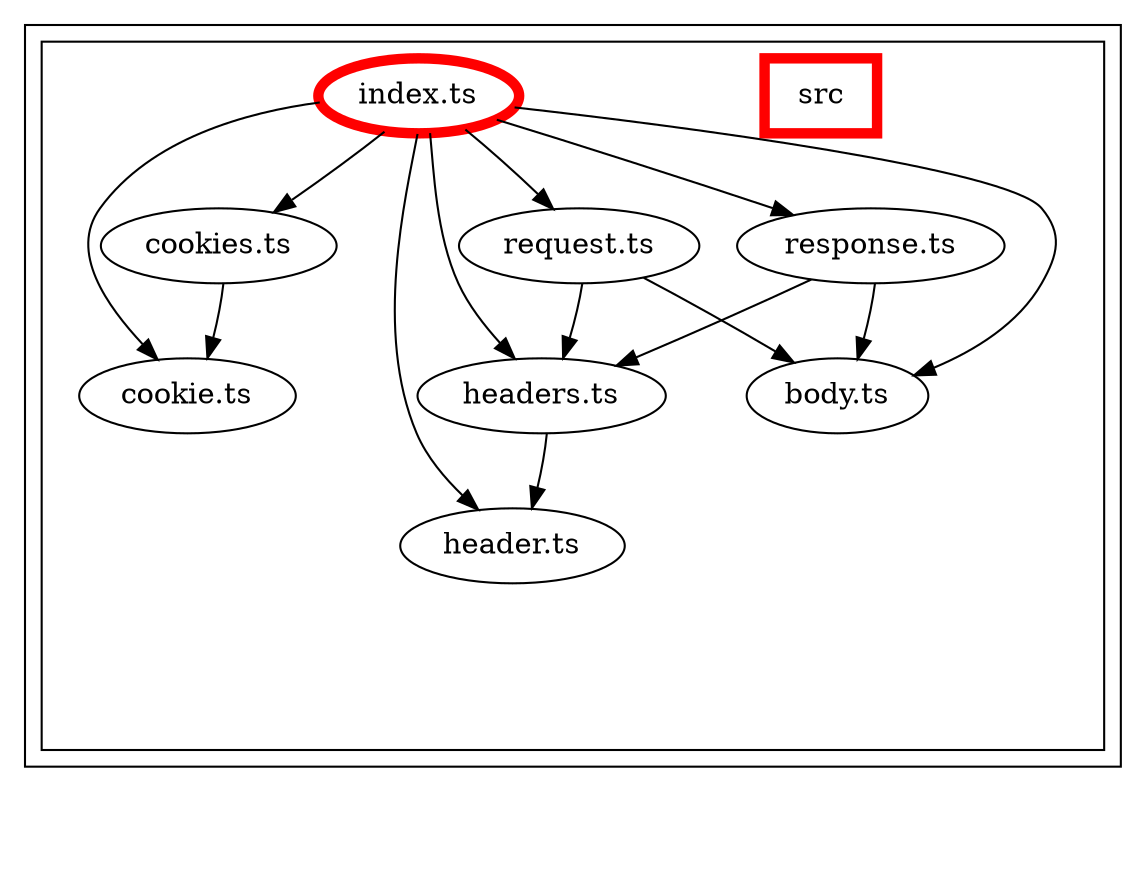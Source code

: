 digraph "dependency-graph-[object Object]" {
  compound = true;
  "dependency-graph-[object Object]" [
    style = "invis";
  ];
  "src/cookie.ts";
  "src/header.ts";
  "src/body.ts";
  "src/cookies.ts";
  "src/headers.ts";
  "src/request.ts";
  "src/response.ts";
  subgraph "cluster_src" {
    color = "#000000";
    label = "";
    "name_src" [
      penwidth = 5;
      shape = "rectangle";
      color = "#ff0000";
      label = "src";
    ];
    "exit_src" [
      style = "invis";
    ];
    subgraph "cluster_src" {
      color = "#000000";
      label = "";
      "name_src" [
        penwidth = 5;
        shape = "rectangle";
        color = "#ff0000";
        label = "src";
      ];
      "exit_src" [
        style = "invis";
      ];
      "src/body.ts" [
        label = "body.ts";
      ];
      "src/cookie.ts" [
        label = "cookie.ts";
      ];
      "src/cookies.ts" [
        label = "cookies.ts";
      ];
      "src/header.ts" [
        label = "header.ts";
      ];
      "src/headers.ts" [
        label = "headers.ts";
      ];
      "src/index.ts" [
        label = "index.ts";
        color = "#ff0000";
        penwidth = 5;
      ];
      "src/request.ts" [
        label = "request.ts";
      ];
      "src/response.ts" [
        label = "response.ts";
      ];
      "src/body.ts" -> "exit_src" [
        style = "invis";
      ];
      "src/cookie.ts" -> "exit_src" [
        style = "invis";
      ];
      "src/cookies.ts" -> "exit_src" [
        style = "invis";
      ];
      "src/header.ts" -> "exit_src" [
        style = "invis";
      ];
      "src/headers.ts" -> "exit_src" [
        style = "invis";
      ];
      "src/index.ts" -> "exit_src" [
        style = "invis";
      ];
      "src/request.ts" -> "exit_src" [
        style = "invis";
      ];
      "src/response.ts" -> "exit_src" [
        style = "invis";
      ];
    }
    "exit_src" -> "exit_src" [
      style = "invis";
    ];
    "exit_src" -> "exit_src" [
      style = "invis";
    ];
    "exit_src" -> "exit_src" [
      style = "invis";
    ];
    "exit_src" -> "exit_src" [
      style = "invis";
    ];
    "exit_src" -> "exit_src" [
      style = "invis";
    ];
    "exit_src" -> "exit_src" [
      style = "invis";
    ];
    "exit_src" -> "exit_src" [
      style = "invis";
    ];
    "exit_src" -> "exit_src" [
      style = "invis";
    ];
  }
  "exit_src" -> "dependency-graph-[object Object]" [
    style = "invis";
  ];
  "src/cookies.ts" -> "src/cookie.ts" [
    style = "invis";
  ];
  "src/cookies.ts" -> "src/cookie.ts" [
    style = "solid";
    ltail = "cluster_src/cookies.ts";
    lhead = "cluster_src/cookie.ts";
    color = "black";
  ];
  "src/headers.ts" -> "src/header.ts" [
    style = "invis";
  ];
  "src/headers.ts" -> "src/header.ts" [
    style = "solid";
    ltail = "cluster_src/headers.ts";
    lhead = "cluster_src/header.ts";
    color = "black";
  ];
  "src/index.ts" -> "src/body.ts" [
    style = "invis";
  ];
  "src/index.ts" -> "src/body.ts" [
    style = "solid";
    ltail = "cluster_src/index.ts";
    lhead = "cluster_src/body.ts";
    color = "black";
  ];
  "src/index.ts" -> "src/cookie.ts" [
    style = "invis";
  ];
  "src/index.ts" -> "src/cookie.ts" [
    style = "solid";
    ltail = "cluster_src/index.ts";
    lhead = "cluster_src/cookie.ts";
    color = "black";
  ];
  "src/index.ts" -> "src/cookies.ts" [
    style = "invis";
  ];
  "src/index.ts" -> "src/cookies.ts" [
    style = "solid";
    ltail = "cluster_src/index.ts";
    lhead = "cluster_src/cookies.ts";
    color = "black";
  ];
  "src/index.ts" -> "src/header.ts" [
    style = "invis";
  ];
  "src/index.ts" -> "src/header.ts" [
    style = "solid";
    ltail = "cluster_src/index.ts";
    lhead = "cluster_src/header.ts";
    color = "black";
  ];
  "src/index.ts" -> "src/headers.ts" [
    style = "invis";
  ];
  "src/index.ts" -> "src/headers.ts" [
    style = "solid";
    ltail = "cluster_src/index.ts";
    lhead = "cluster_src/headers.ts";
    color = "black";
  ];
  "src/index.ts" -> "src/request.ts" [
    style = "invis";
  ];
  "src/index.ts" -> "src/request.ts" [
    style = "solid";
    ltail = "cluster_src/index.ts";
    lhead = "cluster_src/request.ts";
    color = "black";
  ];
  "src/index.ts" -> "src/response.ts" [
    style = "invis";
  ];
  "src/index.ts" -> "src/response.ts" [
    style = "solid";
    ltail = "cluster_src/index.ts";
    lhead = "cluster_src/response.ts";
    color = "black";
  ];
  "src/request.ts" -> "src/body.ts" [
    style = "invis";
  ];
  "src/request.ts" -> "src/body.ts" [
    style = "solid";
    ltail = "cluster_src/request.ts";
    lhead = "cluster_src/body.ts";
    color = "black";
  ];
  "src/request.ts" -> "src/headers.ts" [
    style = "invis";
  ];
  "src/request.ts" -> "src/headers.ts" [
    style = "solid";
    ltail = "cluster_src/request.ts";
    lhead = "cluster_src/headers.ts";
    color = "black";
  ];
  "src/response.ts" -> "src/body.ts" [
    style = "invis";
  ];
  "src/response.ts" -> "src/body.ts" [
    style = "solid";
    ltail = "cluster_src/response.ts";
    lhead = "cluster_src/body.ts";
    color = "black";
  ];
  "src/response.ts" -> "src/headers.ts" [
    style = "invis";
  ];
  "src/response.ts" -> "src/headers.ts" [
    style = "solid";
    ltail = "cluster_src/response.ts";
    lhead = "cluster_src/headers.ts";
    color = "black";
  ];
}